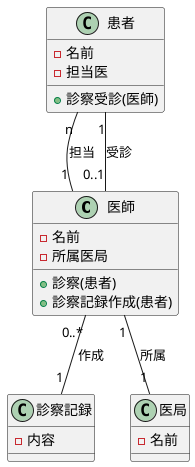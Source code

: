 @startuml 演習3-2_CL_医師と患者と医局と診療記録
class 医師 {
  - 名前
  - 所属医局
  + 診察(患者)
  + 診察記録作成(患者)
}

class 患者 {
  - 名前
  - 担当医
  + 診察受診(医師)
}

class 診察記録 {
  - 内容
}

class 医局 {
  - 名前
}

医師 "1" -up- "n" 患者 : 担当
医師 "1" -- "1" 医局 : 所属
医師 "0..*" -- "1" 診察記録 : 作成
患者 "1" -- "0..1" 医師 : 受診
@enduml